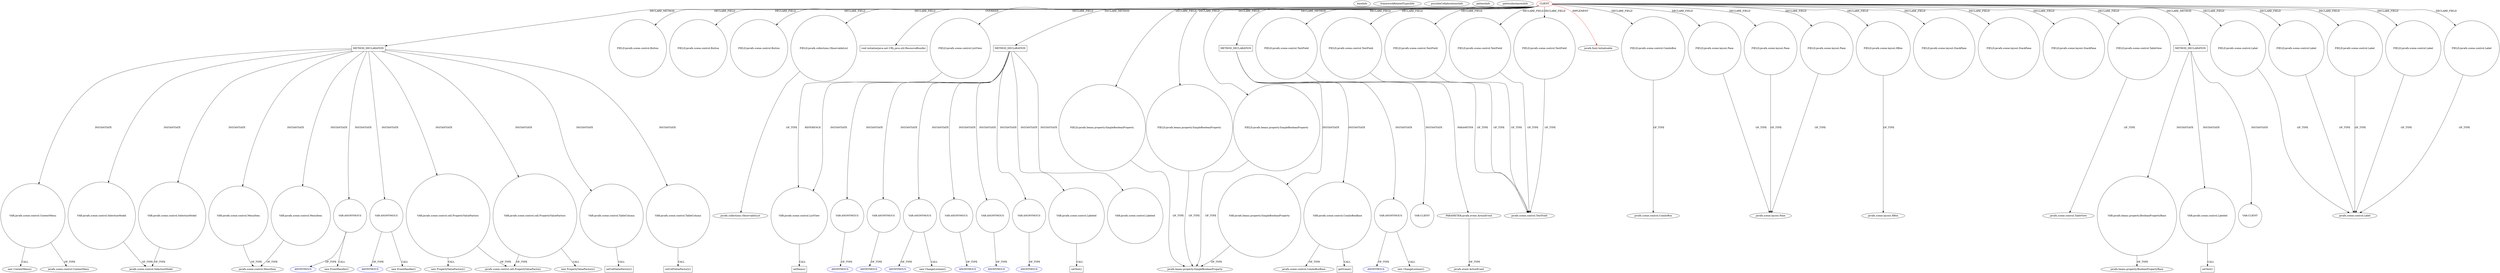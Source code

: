 digraph {
baseInfo[graphId=2701,category="pattern",isAnonymous=false,possibleRelation=false]
frameworkRelatedTypesInfo[0="javafx.fxml.Initializable"]
possibleCollaborationsInfo[]
patternInfo[frequency=2.0,patternRootClient=0]
patternInstancesInfo[0="hock323-eventManager~/hock323-eventManager/EventManager-master/src/eventManager/controller/pokerTournament/TournamentController.java~TournamentController~3009",1="hock323-eventManager~/hock323-eventManager/EventManager-master/src/eventManager/controller/pokerTournament/PrizesController.java~PrizesController~2951"]
934[label="new ContextMenu()",vertexType="CONSTRUCTOR_CALL",isFrameworkType=false]
935[label="VAR:javafx.scene.control.ContextMenu",vertexType="VARIABLE_EXPRESION",isFrameworkType=false,shape=circle]
897[label="METHOD_DECLARATION",vertexType="CLIENT_METHOD_DECLARATION",isFrameworkType=false,shape=box]
0[label="CLIENT",vertexType="ROOT_CLIENT_CLASS_DECLARATION",isFrameworkType=false,color=red]
8[label="FIELD:javafx.scene.control.Button",vertexType="FIELD_DECLARATION",isFrameworkType=false,shape=circle]
142[label="FIELD:javafx.scene.control.Button",vertexType="FIELD_DECLARATION",isFrameworkType=false,shape=circle]
4[label="FIELD:javafx.scene.control.Button",vertexType="FIELD_DECLARATION",isFrameworkType=false,shape=circle]
146[label="FIELD:javafx.collections.ObservableList",vertexType="FIELD_DECLARATION",isFrameworkType=false,shape=circle]
147[label="javafx.collections.ObservableList",vertexType="FRAMEWORK_INTERFACE_TYPE",isFrameworkType=false]
924[label="VAR:javafx.scene.control.SelectionModel",vertexType="VARIABLE_EXPRESION",isFrameworkType=false,shape=circle]
269[label="javafx.scene.control.SelectionModel",vertexType="FRAMEWORK_CLASS_TYPE",isFrameworkType=false]
929[label="VAR:javafx.scene.control.SelectionModel",vertexType="VARIABLE_EXPRESION",isFrameworkType=false,shape=circle]
152[label="void initialize(java.net.URL,java.util.ResourceBundle)",vertexType="OVERRIDING_METHOD_DECLARATION",isFrameworkType=false,shape=box]
2[label="FIELD:javafx.scene.control.ListView",vertexType="FIELD_DECLARATION",isFrameworkType=false,shape=circle]
942[label="VAR:javafx.scene.control.MenuItem",vertexType="VARIABLE_EXPRESION",isFrameworkType=false,shape=circle]
938[label="VAR:javafx.scene.control.MenuItem",vertexType="VARIABLE_EXPRESION",isFrameworkType=false,shape=circle]
38[label="FIELD:javafx.beans.property.SimpleBooleanProperty",vertexType="FIELD_DECLARATION",isFrameworkType=false,shape=circle]
46[label="FIELD:javafx.beans.property.SimpleBooleanProperty",vertexType="FIELD_DECLARATION",isFrameworkType=false,shape=circle]
36[label="FIELD:javafx.beans.property.SimpleBooleanProperty",vertexType="FIELD_DECLARATION",isFrameworkType=false,shape=circle]
12[label="FIELD:javafx.scene.control.TextField",vertexType="FIELD_DECLARATION",isFrameworkType=false,shape=circle]
83[label="FIELD:javafx.scene.control.TextField",vertexType="FIELD_DECLARATION",isFrameworkType=false,shape=circle]
130[label="FIELD:javafx.scene.control.TextField",vertexType="FIELD_DECLARATION",isFrameworkType=false,shape=circle]
6[label="FIELD:javafx.scene.control.TextField",vertexType="FIELD_DECLARATION",isFrameworkType=false,shape=circle]
67[label="FIELD:javafx.scene.control.TextField",vertexType="FIELD_DECLARATION",isFrameworkType=false,shape=circle]
946[label="VAR:ANONYMOUS",vertexType="VARIABLE_EXPRESION",isFrameworkType=false,shape=circle]
918[label="VAR:ANONYMOUS",vertexType="VARIABLE_EXPRESION",isFrameworkType=false,shape=circle]
1[label="javafx.fxml.Initializable",vertexType="FRAMEWORK_INTERFACE_TYPE",isFrameworkType=false]
110[label="FIELD:javafx.scene.control.ComboBox",vertexType="FIELD_DECLARATION",isFrameworkType=false,shape=circle]
111[label="javafx.scene.control.ComboBox",vertexType="FRAMEWORK_CLASS_TYPE",isFrameworkType=false]
40[label="FIELD:javafx.scene.layout.Pane",vertexType="FIELD_DECLARATION",isFrameworkType=false,shape=circle]
41[label="javafx.scene.layout.Pane",vertexType="FRAMEWORK_CLASS_TYPE",isFrameworkType=false]
120[label="FIELD:javafx.scene.layout.Pane",vertexType="FIELD_DECLARATION",isFrameworkType=false,shape=circle]
126[label="FIELD:javafx.scene.layout.Pane",vertexType="FIELD_DECLARATION",isFrameworkType=false,shape=circle]
104[label="FIELD:javafx.scene.layout.HBox",vertexType="FIELD_DECLARATION",isFrameworkType=false,shape=circle]
17[label="javafx.scene.layout.HBox",vertexType="FRAMEWORK_CLASS_TYPE",isFrameworkType=false]
7[label="javafx.scene.control.TextField",vertexType="FRAMEWORK_CLASS_TYPE",isFrameworkType=false]
87[label="FIELD:javafx.scene.layout.StackPane",vertexType="FIELD_DECLARATION",isFrameworkType=false,shape=circle]
136[label="FIELD:javafx.scene.layout.StackPane",vertexType="FIELD_DECLARATION",isFrameworkType=false,shape=circle]
42[label="FIELD:javafx.scene.layout.StackPane",vertexType="FIELD_DECLARATION",isFrameworkType=false,shape=circle]
150[label="FIELD:javafx.scene.control.TableView",vertexType="FIELD_DECLARATION",isFrameworkType=false,shape=circle]
865[label="METHOD_DECLARATION",vertexType="CLIENT_METHOD_DECLARATION",isFrameworkType=false,shape=box]
868[label="VAR:javafx.scene.control.ComboBoxBase",vertexType="VARIABLE_EXPRESION",isFrameworkType=false,shape=circle]
888[label="VAR:ANONYMOUS",vertexType="VARIABLE_EXPRESION",isFrameworkType=false,shape=circle]
870[label="javafx.scene.control.ComboBoxBase",vertexType="FRAMEWORK_CLASS_TYPE",isFrameworkType=false]
874[label="VAR:javafx.beans.property.SimpleBooleanProperty",vertexType="VARIABLE_EXPRESION",isFrameworkType=false,shape=circle]
594[label="METHOD_DECLARATION",vertexType="CLIENT_METHOD_DECLARATION",isFrameworkType=false,shape=box]
625[label="VAR:javafx.beans.property.BooleanPropertyBase",vertexType="VARIABLE_EXPRESION",isFrameworkType=false,shape=circle]
911[label="VAR:javafx.scene.control.cell.PropertyValueFactory",vertexType="VARIABLE_EXPRESION",isFrameworkType=false,shape=circle]
910[label="new PropertyValueFactory()",vertexType="CONSTRUCTOR_CALL",isFrameworkType=false]
905[label="VAR:javafx.scene.control.cell.PropertyValueFactory",vertexType="VARIABLE_EXPRESION",isFrameworkType=false,shape=circle]
904[label="new PropertyValueFactory()",vertexType="CONSTRUCTOR_CALL",isFrameworkType=false]
617[label="VAR:javafx.scene.control.Labeled",vertexType="VARIABLE_EXPRESION",isFrameworkType=false,shape=circle]
618[label="setText()",vertexType="INSIDE_CALL",isFrameworkType=false,shape=box]
901[label="VAR:javafx.scene.control.TableColumn",vertexType="VARIABLE_EXPRESION",isFrameworkType=false,shape=circle]
907[label="VAR:javafx.scene.control.TableColumn",vertexType="VARIABLE_EXPRESION",isFrameworkType=false,shape=circle]
439[label="METHOD_DECLARATION",vertexType="CLIENT_METHOD_DECLARATION",isFrameworkType=false,shape=box]
518[label="VAR:ANONYMOUS",vertexType="VARIABLE_EXPRESION",isFrameworkType=false,shape=circle]
560[label="VAR:ANONYMOUS",vertexType="VARIABLE_EXPRESION",isFrameworkType=false,shape=circle]
540[label="VAR:ANONYMOUS",vertexType="VARIABLE_EXPRESION",isFrameworkType=false,shape=circle]
550[label="VAR:ANONYMOUS",vertexType="VARIABLE_EXPRESION",isFrameworkType=false,shape=circle]
503[label="VAR:ANONYMOUS",vertexType="VARIABLE_EXPRESION",isFrameworkType=false,shape=circle]
530[label="VAR:ANONYMOUS",vertexType="VARIABLE_EXPRESION",isFrameworkType=false,shape=circle]
446[label="VAR:javafx.scene.control.Labeled",vertexType="VARIABLE_EXPRESION",isFrameworkType=false,shape=circle]
447[label="setText()",vertexType="INSIDE_CALL",isFrameworkType=false,shape=box]
458[label="VAR:javafx.scene.control.Labeled",vertexType="VARIABLE_EXPRESION",isFrameworkType=false,shape=circle]
936[label="javafx.scene.control.ContextMenu",vertexType="FRAMEWORK_CLASS_TYPE",isFrameworkType=false]
884[label="getScene()",vertexType="INSIDE_CALL",isFrameworkType=false,shape=box]
906[label="javafx.scene.control.cell.PropertyValueFactory",vertexType="FRAMEWORK_CLASS_TYPE",isFrameworkType=false]
182[label="javafx.beans.property.BooleanPropertyBase",vertexType="FRAMEWORK_CLASS_TYPE",isFrameworkType=false]
31[label="javafx.beans.property.SimpleBooleanProperty",vertexType="FRAMEWORK_CLASS_TYPE",isFrameworkType=false]
889[label="ANONYMOUS",vertexType="REFERENCE_ANONYMOUS_DECLARATION",isFrameworkType=false,color=blue]
541[label="ANONYMOUS",vertexType="REFERENCE_ANONYMOUS_DECLARATION",isFrameworkType=false,color=blue]
561[label="ANONYMOUS",vertexType="REFERENCE_ANONYMOUS_DECLARATION",isFrameworkType=false,color=blue]
519[label="ANONYMOUS",vertexType="REFERENCE_ANONYMOUS_DECLARATION",isFrameworkType=false,color=blue]
531[label="ANONYMOUS",vertexType="REFERENCE_ANONYMOUS_DECLARATION",isFrameworkType=false,color=blue]
551[label="ANONYMOUS",vertexType="REFERENCE_ANONYMOUS_DECLARATION",isFrameworkType=false,color=blue]
947[label="ANONYMOUS",vertexType="REFERENCE_ANONYMOUS_DECLARATION",isFrameworkType=false,color=blue]
504[label="ANONYMOUS",vertexType="REFERENCE_ANONYMOUS_DECLARATION",isFrameworkType=false,color=blue]
919[label="ANONYMOUS",vertexType="REFERENCE_ANONYMOUS_DECLARATION",isFrameworkType=false,color=blue]
917[label="new EventHandler()",vertexType="CONSTRUCTOR_CALL",isFrameworkType=false]
945[label="new EventHandler()",vertexType="CONSTRUCTOR_CALL",isFrameworkType=false]
151[label="javafx.scene.control.TableView",vertexType="FRAMEWORK_CLASS_TYPE",isFrameworkType=false]
461[label="VAR:javafx.scene.control.ListView",vertexType="VARIABLE_EXPRESION",isFrameworkType=false,shape=circle]
462[label="setItems()",vertexType="INSIDE_CALL",isFrameworkType=false,shape=box]
606[label="VAR:CLIENT",vertexType="VARIABLE_EXPRESION",isFrameworkType=false,shape=circle]
877[label="VAR:CLIENT",vertexType="VARIABLE_EXPRESION",isFrameworkType=false,shape=circle]
866[label="PARAMETER:javafx.event.ActionEvent",vertexType="PARAMETER_DECLARATION",isFrameworkType=false]
596[label="javafx.event.ActionEvent",vertexType="FRAMEWORK_CLASS_TYPE",isFrameworkType=false]
887[label="new ChangeListener()",vertexType="CONSTRUCTOR_CALL",isFrameworkType=false]
539[label="new ChangeListener()",vertexType="CONSTRUCTOR_CALL",isFrameworkType=false]
103[label="javafx.scene.control.MenuItem",vertexType="FRAMEWORK_CLASS_TYPE",isFrameworkType=false]
908[label="setCellValueFactory()",vertexType="INSIDE_CALL",isFrameworkType=false,shape=box]
902[label="setCellValueFactory()",vertexType="INSIDE_CALL",isFrameworkType=false,shape=box]
108[label="FIELD:javafx.scene.control.Label",vertexType="FIELD_DECLARATION",isFrameworkType=false,shape=circle]
27[label="javafx.scene.control.Label",vertexType="FRAMEWORK_CLASS_TYPE",isFrameworkType=false]
57[label="FIELD:javafx.scene.control.Label",vertexType="FIELD_DECLARATION",isFrameworkType=false,shape=circle]
26[label="FIELD:javafx.scene.control.Label",vertexType="FIELD_DECLARATION",isFrameworkType=false,shape=circle]
28[label="FIELD:javafx.scene.control.Label",vertexType="FIELD_DECLARATION",isFrameworkType=false,shape=circle]
75[label="FIELD:javafx.scene.control.Label",vertexType="FIELD_DECLARATION",isFrameworkType=false,shape=circle]
0->46[label="DECLARE_FIELD"]
865->877[label="INSTANTIATE"]
439->550[label="INSTANTIATE"]
46->31[label="OF_TYPE"]
0->8[label="DECLARE_FIELD"]
439->446[label="INSTANTIATE"]
439->503[label="INSTANTIATE"]
67->7[label="OF_TYPE"]
865->874[label="INSTANTIATE"]
911->906[label="OF_TYPE"]
865->868[label="INSTANTIATE"]
0->26[label="DECLARE_FIELD"]
617->618[label="CALL"]
938->103[label="OF_TYPE"]
901->902[label="CALL"]
28->27[label="OF_TYPE"]
0->4[label="DECLARE_FIELD"]
0->130[label="DECLARE_FIELD"]
0->42[label="DECLARE_FIELD"]
911->910[label="CALL"]
594->625[label="INSTANTIATE"]
897->946[label="INSTANTIATE"]
130->7[label="OF_TYPE"]
897->935[label="INSTANTIATE"]
0->83[label="DECLARE_FIELD"]
897->905[label="INSTANTIATE"]
104->17[label="OF_TYPE"]
110->111[label="OF_TYPE"]
0->439[label="DECLARE_METHOD"]
83->7[label="OF_TYPE"]
146->147[label="OF_TYPE"]
57->27[label="OF_TYPE"]
6->7[label="OF_TYPE"]
26->27[label="OF_TYPE"]
865->866[label="PARAMETER"]
0->110[label="DECLARE_FIELD"]
0->2[label="DECLARE_FIELD"]
888->887[label="CALL"]
439->540[label="INSTANTIATE"]
0->104[label="DECLARE_FIELD"]
560->561[label="OF_TYPE"]
935->936[label="OF_TYPE"]
75->27[label="OF_TYPE"]
446->447[label="CALL"]
0->150[label="DECLARE_FIELD"]
439->560[label="INSTANTIATE"]
439->458[label="INSTANTIATE"]
0->67[label="DECLARE_FIELD"]
0->6[label="DECLARE_FIELD"]
12->7[label="OF_TYPE"]
905->904[label="CALL"]
530->531[label="OF_TYPE"]
866->596[label="OF_TYPE"]
38->31[label="OF_TYPE"]
0->57[label="DECLARE_FIELD"]
897->911[label="INSTANTIATE"]
594->617[label="INSTANTIATE"]
594->606[label="INSTANTIATE"]
929->269[label="OF_TYPE"]
907->908[label="CALL"]
0->12[label="DECLARE_FIELD"]
897->918[label="INSTANTIATE"]
888->889[label="OF_TYPE"]
897->924[label="INSTANTIATE"]
0->28[label="DECLARE_FIELD"]
942->103[label="OF_TYPE"]
897->901[label="INSTANTIATE"]
935->934[label="CALL"]
918->917[label="CALL"]
868->884[label="CALL"]
897->938[label="INSTANTIATE"]
0->36[label="DECLARE_FIELD"]
946->945[label="CALL"]
897->942[label="INSTANTIATE"]
461->462[label="CALL"]
540->541[label="OF_TYPE"]
946->947[label="OF_TYPE"]
897->929[label="INSTANTIATE"]
550->551[label="OF_TYPE"]
36->31[label="OF_TYPE"]
126->41[label="OF_TYPE"]
0->136[label="DECLARE_FIELD"]
40->41[label="OF_TYPE"]
0->1[label="IMPLEMENT",color=red]
0->126[label="DECLARE_FIELD"]
924->269[label="OF_TYPE"]
905->906[label="OF_TYPE"]
0->38[label="DECLARE_FIELD"]
0->120[label="DECLARE_FIELD"]
0->865[label="DECLARE_METHOD"]
0->152[label="OVERRIDE"]
0->146[label="DECLARE_FIELD"]
0->142[label="DECLARE_FIELD"]
868->870[label="OF_TYPE"]
0->897[label="DECLARE_METHOD"]
120->41[label="OF_TYPE"]
540->539[label="CALL"]
150->151[label="OF_TYPE"]
503->504[label="OF_TYPE"]
108->27[label="OF_TYPE"]
918->919[label="OF_TYPE"]
518->519[label="OF_TYPE"]
874->31[label="OF_TYPE"]
897->907[label="INSTANTIATE"]
0->40[label="DECLARE_FIELD"]
625->182[label="OF_TYPE"]
0->108[label="DECLARE_FIELD"]
865->888[label="INSTANTIATE"]
439->461[label="INSTANTIATE"]
2->461[label="REFERENCE"]
0->87[label="DECLARE_FIELD"]
439->518[label="INSTANTIATE"]
439->530[label="INSTANTIATE"]
0->75[label="DECLARE_FIELD"]
0->594[label="DECLARE_METHOD"]
}
